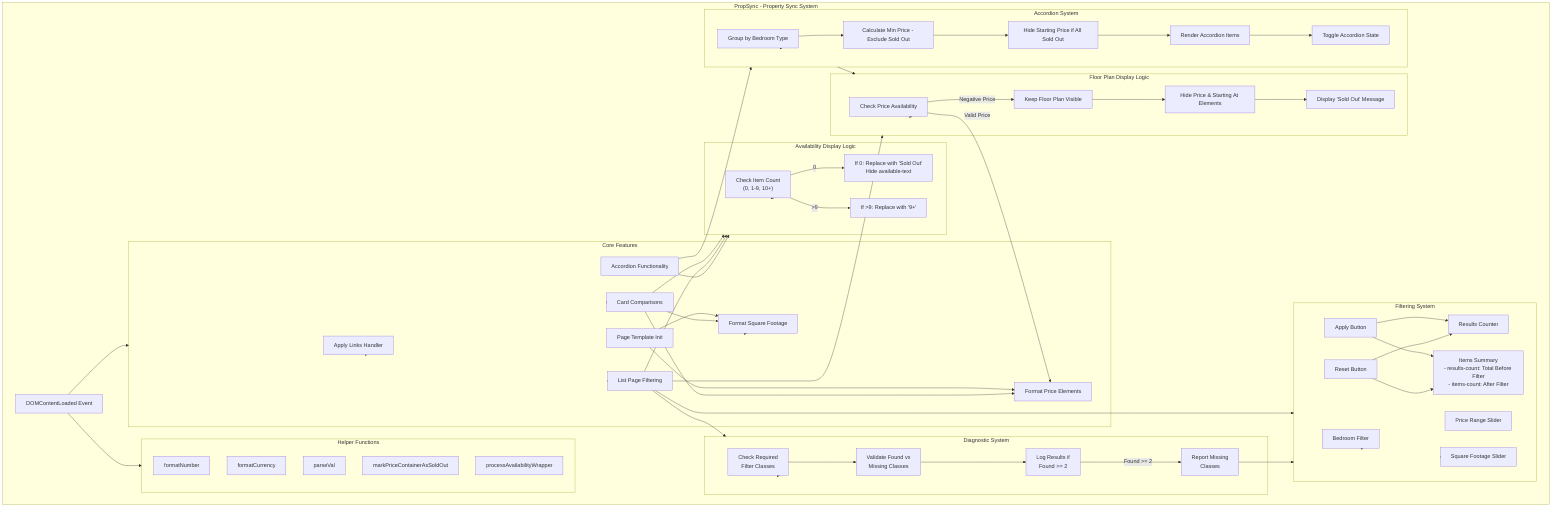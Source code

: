 graph TB
    subgraph PropSync["PropSync - Property Sync System"]
        Init[DOMContentLoaded Event]

        subgraph Helpers["Helper Functions"]
            FormatNum[formatNumber]
            FormatCurr[formatCurrency]
            ParseVal[parseVal]
            MarkSoldOut[markPriceContainerAsSoldOut]
            ProcessAvail[processAvailabilityWrapper]
        end

        subgraph Features["Core Features"]
            ApplyLinks[Apply Links Handler]
            FormatPrice[Format Price Elements]
            FormatSqr[Format Square Footage]
            PageTemplate[Page Template Init]
            ListFilter[List Page Filtering]
            Accordion[Accordion Functionality]
            CardComp[Card Comparisons]
        end

        subgraph Diagnostics["Diagnostic System"]
            CheckClasses["Check Required<br/>Filter Classes"]
            ValidateElements["Validate Found vs<br/>Missing Classes"]
            LogDiagnostics["Log Results if<br/>Found >= 2"]
            MissingReport["Report Missing<br/>Classes"]
        end

        subgraph FloorPlan["Floor Plan Display Logic"]
            CheckAvail[Check Price Availability]
            KeepVisible[Keep Floor Plan Visible]
            ShowSoldOut[Display 'Sold Out' Message]
            HidePriceEls[Hide Price & Starting At Elements]
        end

        subgraph AvailabilityDisplay["Availability Display Logic"]
            CheckAvailCount["Check Item Count<br/>(0, 1-9, 10+)"]
            ShowSoldOutAvail["If 0: Replace with 'Sold Out'<br/>Hide available-text"]
            Show9Plus["If >9: Replace with '9+'"]
        end

        subgraph FilterSystem["Filtering System"]
            BedroomFilter[Bedroom Filter]
            PriceSlider[Price Range Slider]
            SqrSlider[Square Footage Slider]
            ApplyBtn[Apply Button]
            ResetBtn[Reset Button]
            ResultCount[Results Counter]
            ItemsSummary["Items Summary<br/>- results-count: Total Before Filter<br/>- items-count: After Filter"]
        end

        subgraph AccordionSys["Accordion System"]
            GroupCards[Group by Bedroom Type]
            CalcMinPrice[Calculate Min Price - Exclude Sold Out]
            RenderAccordion[Render Accordion Items]
            ToggleAccordion[Toggle Accordion State]
            HideStartingPrice[Hide Starting Price if All Sold Out]
        end
    end

    Init --> Helpers
    Init --> Features

    Features --> ApplyLinks
    Features --> FormatPrice
    Features --> FormatSqr
    Features --> PageTemplate
    Features --> ListFilter
    Features --> Accordion
    Features --> CardComp

    ListFilter --> Diagnostics
    ListFilter --> FilterSystem
    ListFilter --> FloorPlan

    Diagnostics --> CheckClasses
    CheckClasses --> ValidateElements
    ValidateElements --> LogDiagnostics
    LogDiagnostics -->|Found >= 2| MissingReport
    MissingReport --> FilterSystem

    FloorPlan --> CheckAvail
    CheckAvail -->|Negative Price| KeepVisible
    KeepVisible --> HidePriceEls
    HidePriceEls --> ShowSoldOut
    CheckAvail -->|Valid Price| FormatPrice

    FilterSystem --> BedroomFilter
    FilterSystem --> PriceSlider
    FilterSystem --> SqrSlider
    ApplyBtn --> ResultCount
    ApplyBtn --> ItemsSummary
    ResetBtn --> ResultCount
    ResetBtn --> ItemsSummary

    Accordion --> AccordionSys
    AccordionSys --> GroupCards
    GroupCards --> CalcMinPrice
    CalcMinPrice --> HideStartingPrice
    HideStartingPrice --> RenderAccordion
    RenderAccordion --> ToggleAccordion
    AccordionSys --> FloorPlan

    PageTemplate --> FormatPrice
    PageTemplate --> FormatSqr
    CardComp --> FormatPrice
    CardComp --> FormatSqr
    CardComp --> AvailabilityDisplay
    ListFilter --> AvailabilityDisplay
    Accordion --> AvailabilityDisplay

    AvailabilityDisplay --> CheckAvailCount
    CheckAvailCount -->|0| ShowSoldOutAvail
    CheckAvailCount -->|>9| Show9Plus